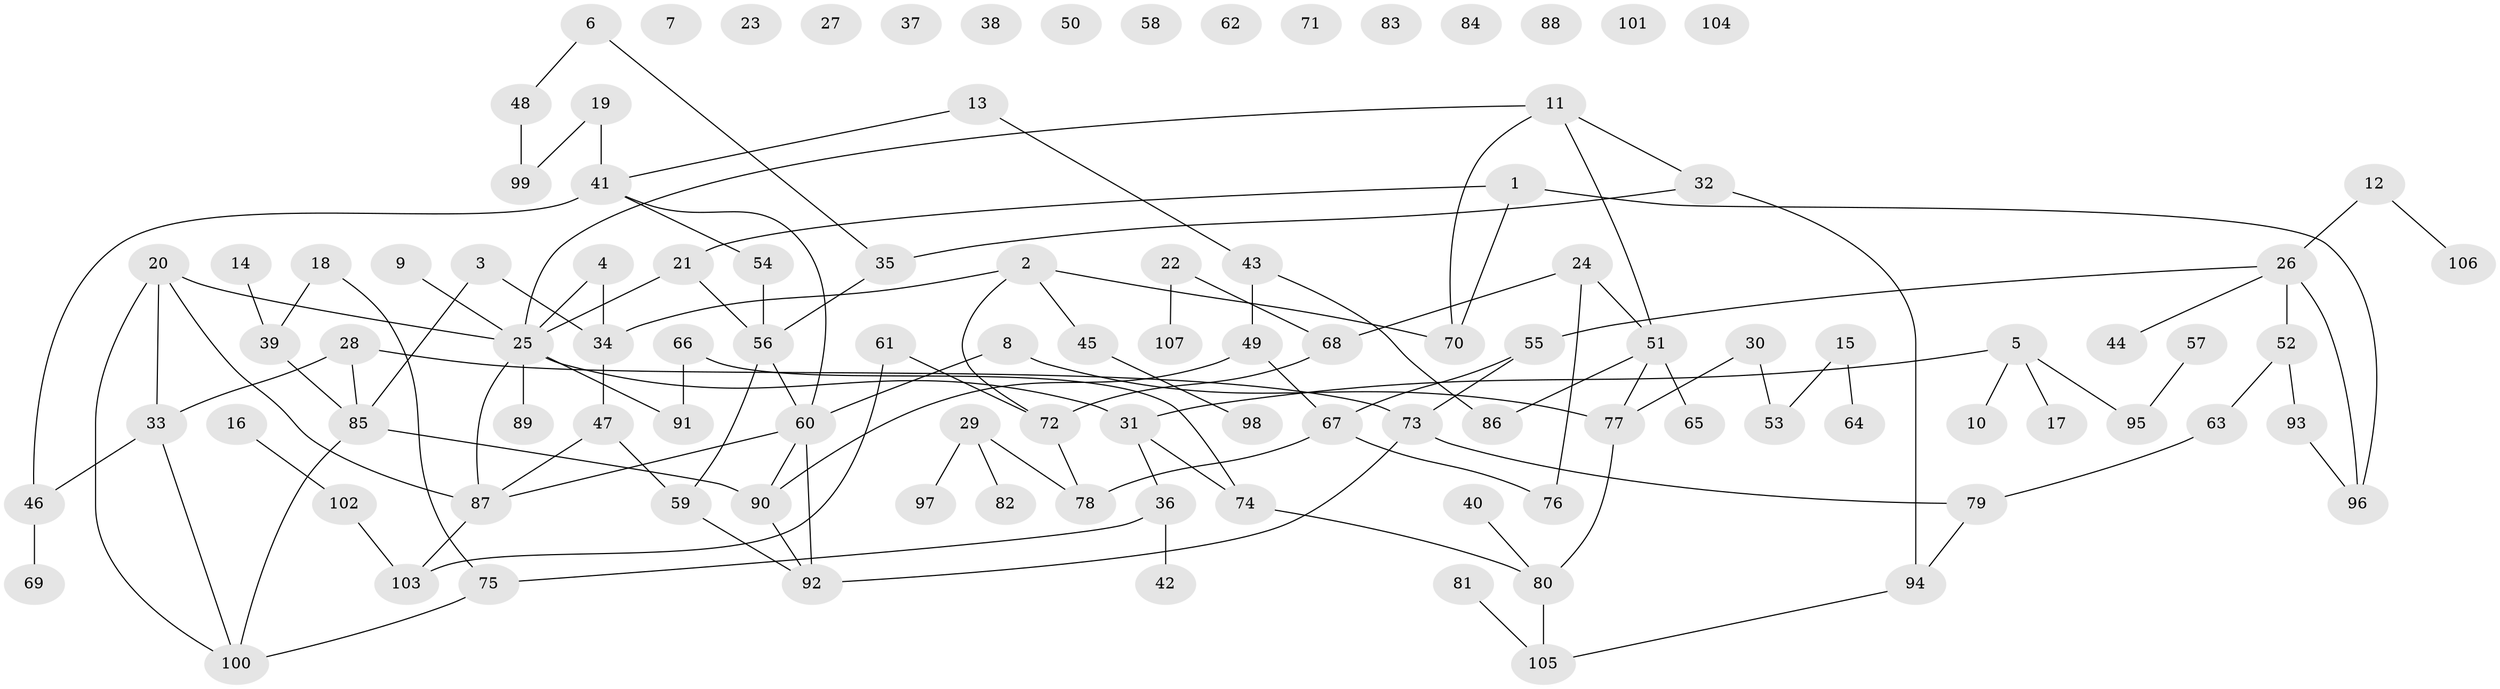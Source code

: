 // coarse degree distribution, {0: 0.2641509433962264, 1: 0.22641509433962265, 2: 0.16981132075471697, 3: 0.09433962264150944, 4: 0.11320754716981132, 5: 0.07547169811320754, 7: 0.018867924528301886, 8: 0.018867924528301886, 10: 0.018867924528301886}
// Generated by graph-tools (version 1.1) at 2025/42/03/04/25 21:42:37]
// undirected, 107 vertices, 126 edges
graph export_dot {
graph [start="1"]
  node [color=gray90,style=filled];
  1;
  2;
  3;
  4;
  5;
  6;
  7;
  8;
  9;
  10;
  11;
  12;
  13;
  14;
  15;
  16;
  17;
  18;
  19;
  20;
  21;
  22;
  23;
  24;
  25;
  26;
  27;
  28;
  29;
  30;
  31;
  32;
  33;
  34;
  35;
  36;
  37;
  38;
  39;
  40;
  41;
  42;
  43;
  44;
  45;
  46;
  47;
  48;
  49;
  50;
  51;
  52;
  53;
  54;
  55;
  56;
  57;
  58;
  59;
  60;
  61;
  62;
  63;
  64;
  65;
  66;
  67;
  68;
  69;
  70;
  71;
  72;
  73;
  74;
  75;
  76;
  77;
  78;
  79;
  80;
  81;
  82;
  83;
  84;
  85;
  86;
  87;
  88;
  89;
  90;
  91;
  92;
  93;
  94;
  95;
  96;
  97;
  98;
  99;
  100;
  101;
  102;
  103;
  104;
  105;
  106;
  107;
  1 -- 21;
  1 -- 70;
  1 -- 96;
  2 -- 34;
  2 -- 45;
  2 -- 70;
  2 -- 72;
  3 -- 34;
  3 -- 85;
  4 -- 25;
  4 -- 34;
  5 -- 10;
  5 -- 17;
  5 -- 31;
  5 -- 95;
  6 -- 35;
  6 -- 48;
  8 -- 60;
  8 -- 77;
  9 -- 25;
  11 -- 25;
  11 -- 32;
  11 -- 51;
  11 -- 70;
  12 -- 26;
  12 -- 106;
  13 -- 41;
  13 -- 43;
  14 -- 39;
  15 -- 53;
  15 -- 64;
  16 -- 102;
  18 -- 39;
  18 -- 75;
  19 -- 41;
  19 -- 99;
  20 -- 25;
  20 -- 33;
  20 -- 87;
  20 -- 100;
  21 -- 25;
  21 -- 56;
  22 -- 68;
  22 -- 107;
  24 -- 51;
  24 -- 68;
  24 -- 76;
  25 -- 31;
  25 -- 87;
  25 -- 89;
  25 -- 91;
  26 -- 44;
  26 -- 52;
  26 -- 55;
  26 -- 96;
  28 -- 33;
  28 -- 73;
  28 -- 85;
  29 -- 78;
  29 -- 82;
  29 -- 97;
  30 -- 53;
  30 -- 77;
  31 -- 36;
  31 -- 74;
  32 -- 35;
  32 -- 94;
  33 -- 46;
  33 -- 100;
  34 -- 47;
  35 -- 56;
  36 -- 42;
  36 -- 75;
  39 -- 85;
  40 -- 80;
  41 -- 46;
  41 -- 54;
  41 -- 60;
  43 -- 49;
  43 -- 86;
  45 -- 98;
  46 -- 69;
  47 -- 59;
  47 -- 87;
  48 -- 99;
  49 -- 67;
  49 -- 90;
  51 -- 65;
  51 -- 77;
  51 -- 86;
  52 -- 63;
  52 -- 93;
  54 -- 56;
  55 -- 67;
  55 -- 73;
  56 -- 59;
  56 -- 60;
  57 -- 95;
  59 -- 92;
  60 -- 87;
  60 -- 90;
  60 -- 92;
  61 -- 72;
  61 -- 103;
  63 -- 79;
  66 -- 74;
  66 -- 91;
  67 -- 76;
  67 -- 78;
  68 -- 72;
  72 -- 78;
  73 -- 79;
  73 -- 92;
  74 -- 80;
  75 -- 100;
  77 -- 80;
  79 -- 94;
  80 -- 105;
  81 -- 105;
  85 -- 90;
  85 -- 100;
  87 -- 103;
  90 -- 92;
  93 -- 96;
  94 -- 105;
  102 -- 103;
}

